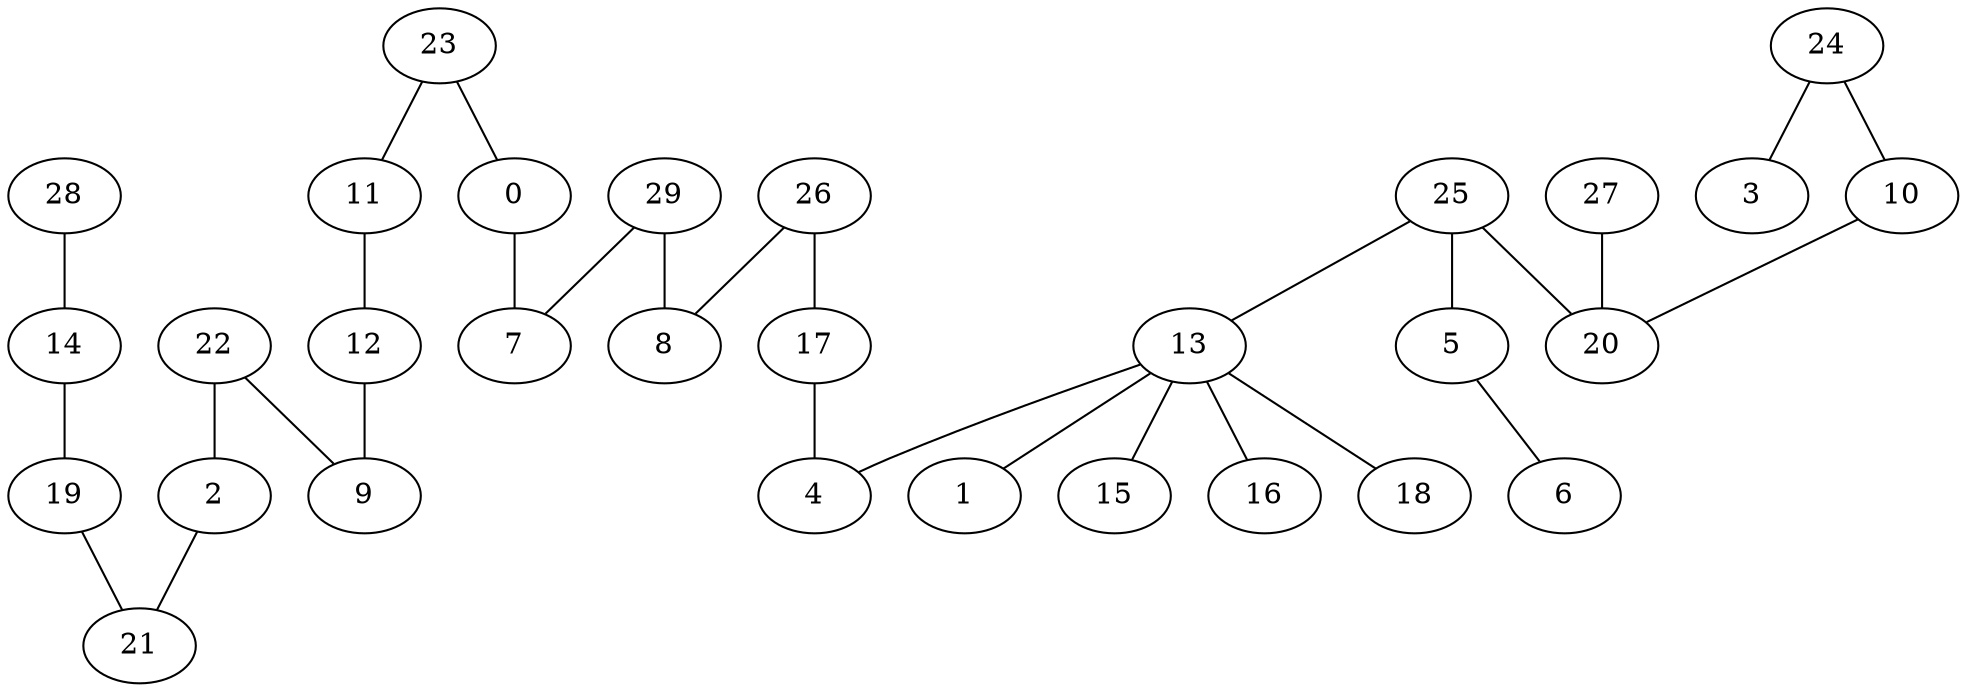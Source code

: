 graph G{
22--2;
22--9;
23--11;
23--0;
24--10;
24--3;
25--13;
25--5;
25--20;
26--8;
26--17;
27--20;
28--14;
29--7;
29--8;
10--20;
11--12;
12--9;
13--4;
13--18;
13--1;
13--15;
13--16;
14--19;
17--4;
19--21;
0--7;
2--21;
5--6;
}
